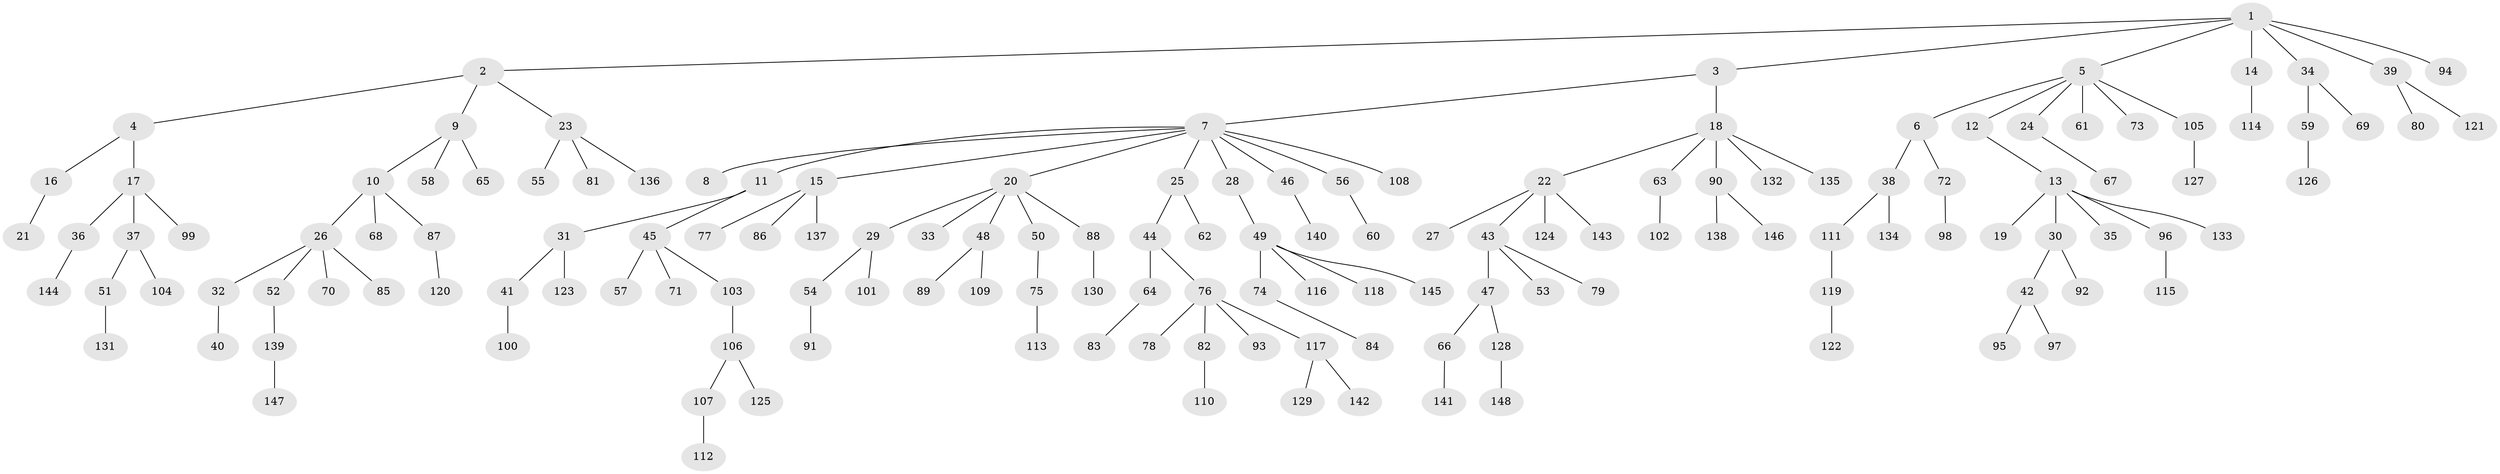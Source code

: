 // Generated by graph-tools (version 1.1) at 2025/53/03/09/25 04:53:47]
// undirected, 148 vertices, 147 edges
graph export_dot {
graph [start="1"]
  node [color=gray90,style=filled];
  1;
  2;
  3;
  4;
  5;
  6;
  7;
  8;
  9;
  10;
  11;
  12;
  13;
  14;
  15;
  16;
  17;
  18;
  19;
  20;
  21;
  22;
  23;
  24;
  25;
  26;
  27;
  28;
  29;
  30;
  31;
  32;
  33;
  34;
  35;
  36;
  37;
  38;
  39;
  40;
  41;
  42;
  43;
  44;
  45;
  46;
  47;
  48;
  49;
  50;
  51;
  52;
  53;
  54;
  55;
  56;
  57;
  58;
  59;
  60;
  61;
  62;
  63;
  64;
  65;
  66;
  67;
  68;
  69;
  70;
  71;
  72;
  73;
  74;
  75;
  76;
  77;
  78;
  79;
  80;
  81;
  82;
  83;
  84;
  85;
  86;
  87;
  88;
  89;
  90;
  91;
  92;
  93;
  94;
  95;
  96;
  97;
  98;
  99;
  100;
  101;
  102;
  103;
  104;
  105;
  106;
  107;
  108;
  109;
  110;
  111;
  112;
  113;
  114;
  115;
  116;
  117;
  118;
  119;
  120;
  121;
  122;
  123;
  124;
  125;
  126;
  127;
  128;
  129;
  130;
  131;
  132;
  133;
  134;
  135;
  136;
  137;
  138;
  139;
  140;
  141;
  142;
  143;
  144;
  145;
  146;
  147;
  148;
  1 -- 2;
  1 -- 3;
  1 -- 5;
  1 -- 14;
  1 -- 34;
  1 -- 39;
  1 -- 94;
  2 -- 4;
  2 -- 9;
  2 -- 23;
  3 -- 7;
  3 -- 18;
  4 -- 16;
  4 -- 17;
  5 -- 6;
  5 -- 12;
  5 -- 24;
  5 -- 61;
  5 -- 73;
  5 -- 105;
  6 -- 38;
  6 -- 72;
  7 -- 8;
  7 -- 11;
  7 -- 15;
  7 -- 20;
  7 -- 25;
  7 -- 28;
  7 -- 46;
  7 -- 56;
  7 -- 108;
  9 -- 10;
  9 -- 58;
  9 -- 65;
  10 -- 26;
  10 -- 68;
  10 -- 87;
  11 -- 31;
  11 -- 45;
  12 -- 13;
  13 -- 19;
  13 -- 30;
  13 -- 35;
  13 -- 96;
  13 -- 133;
  14 -- 114;
  15 -- 77;
  15 -- 86;
  15 -- 137;
  16 -- 21;
  17 -- 36;
  17 -- 37;
  17 -- 99;
  18 -- 22;
  18 -- 63;
  18 -- 90;
  18 -- 132;
  18 -- 135;
  20 -- 29;
  20 -- 33;
  20 -- 48;
  20 -- 50;
  20 -- 88;
  22 -- 27;
  22 -- 43;
  22 -- 124;
  22 -- 143;
  23 -- 55;
  23 -- 81;
  23 -- 136;
  24 -- 67;
  25 -- 44;
  25 -- 62;
  26 -- 32;
  26 -- 52;
  26 -- 70;
  26 -- 85;
  28 -- 49;
  29 -- 54;
  29 -- 101;
  30 -- 42;
  30 -- 92;
  31 -- 41;
  31 -- 123;
  32 -- 40;
  34 -- 59;
  34 -- 69;
  36 -- 144;
  37 -- 51;
  37 -- 104;
  38 -- 111;
  38 -- 134;
  39 -- 80;
  39 -- 121;
  41 -- 100;
  42 -- 95;
  42 -- 97;
  43 -- 47;
  43 -- 53;
  43 -- 79;
  44 -- 64;
  44 -- 76;
  45 -- 57;
  45 -- 71;
  45 -- 103;
  46 -- 140;
  47 -- 66;
  47 -- 128;
  48 -- 89;
  48 -- 109;
  49 -- 74;
  49 -- 116;
  49 -- 118;
  49 -- 145;
  50 -- 75;
  51 -- 131;
  52 -- 139;
  54 -- 91;
  56 -- 60;
  59 -- 126;
  63 -- 102;
  64 -- 83;
  66 -- 141;
  72 -- 98;
  74 -- 84;
  75 -- 113;
  76 -- 78;
  76 -- 82;
  76 -- 93;
  76 -- 117;
  82 -- 110;
  87 -- 120;
  88 -- 130;
  90 -- 138;
  90 -- 146;
  96 -- 115;
  103 -- 106;
  105 -- 127;
  106 -- 107;
  106 -- 125;
  107 -- 112;
  111 -- 119;
  117 -- 129;
  117 -- 142;
  119 -- 122;
  128 -- 148;
  139 -- 147;
}
